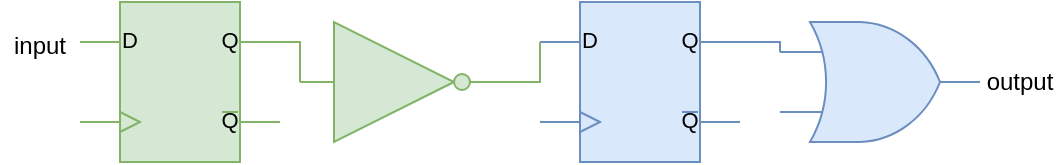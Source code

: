 <mxfile version="26.1.1">
  <diagram name="Page-1" id="3x90wIXVfekAreESvdz6">
    <mxGraphModel dx="1195" dy="698" grid="1" gridSize="10" guides="1" tooltips="1" connect="1" arrows="1" fold="1" page="1" pageScale="1" pageWidth="827" pageHeight="1169" math="0" shadow="0">
      <root>
        <mxCell id="0" />
        <mxCell id="1" parent="0" />
        <mxCell id="6wO7kHI1mZ5h2nyOUCcE-2" value="" style="verticalLabelPosition=bottom;shadow=0;dashed=0;align=center;html=1;verticalAlign=top;shape=mxgraph.electrical.logic_gates.d_type_flip-flop;fillColor=#d5e8d4;strokeColor=#82b366;" vertex="1" parent="1">
          <mxGeometry x="110" y="90" width="100" height="80" as="geometry" />
        </mxCell>
        <mxCell id="6wO7kHI1mZ5h2nyOUCcE-7" value="" style="verticalLabelPosition=bottom;shadow=0;dashed=0;align=center;html=1;verticalAlign=top;shape=mxgraph.electrical.logic_gates.logic_gate;operation=or;fillColor=#dae8fc;strokeColor=#6c8ebf;" vertex="1" parent="1">
          <mxGeometry x="460" y="100" width="100" height="60" as="geometry" />
        </mxCell>
        <mxCell id="6wO7kHI1mZ5h2nyOUCcE-9" value="" style="verticalLabelPosition=bottom;shadow=0;dashed=0;align=center;html=1;verticalAlign=top;shape=mxgraph.electrical.logic_gates.inverter_2;fillColor=#d5e8d4;strokeColor=#82b366;" vertex="1" parent="1">
          <mxGeometry x="220" y="100" width="100" height="60" as="geometry" />
        </mxCell>
        <mxCell id="6wO7kHI1mZ5h2nyOUCcE-10" style="edgeStyle=orthogonalEdgeStyle;rounded=0;orthogonalLoop=1;jettySize=auto;html=1;exitX=1;exitY=0.25;exitDx=0;exitDy=0;exitPerimeter=0;entryX=0;entryY=0.5;entryDx=0;entryDy=0;entryPerimeter=0;endArrow=none;startFill=0;fillColor=#d5e8d4;strokeColor=#82b366;" edge="1" parent="1" source="6wO7kHI1mZ5h2nyOUCcE-2" target="6wO7kHI1mZ5h2nyOUCcE-9">
          <mxGeometry relative="1" as="geometry" />
        </mxCell>
        <mxCell id="6wO7kHI1mZ5h2nyOUCcE-14" value="" style="verticalLabelPosition=bottom;shadow=0;dashed=0;align=center;html=1;verticalAlign=top;shape=mxgraph.electrical.logic_gates.d_type_flip-flop;fillColor=#dae8fc;strokeColor=#6c8ebf;" vertex="1" parent="1">
          <mxGeometry x="340" y="90" width="100" height="80" as="geometry" />
        </mxCell>
        <mxCell id="6wO7kHI1mZ5h2nyOUCcE-15" style="edgeStyle=orthogonalEdgeStyle;rounded=0;orthogonalLoop=1;jettySize=auto;html=1;exitX=1;exitY=0.5;exitDx=0;exitDy=0;exitPerimeter=0;entryX=0;entryY=0.25;entryDx=0;entryDy=0;entryPerimeter=0;endArrow=none;startFill=0;fillColor=#d5e8d4;strokeColor=#82b366;" edge="1" parent="1" source="6wO7kHI1mZ5h2nyOUCcE-9" target="6wO7kHI1mZ5h2nyOUCcE-14">
          <mxGeometry relative="1" as="geometry" />
        </mxCell>
        <mxCell id="6wO7kHI1mZ5h2nyOUCcE-16" style="edgeStyle=orthogonalEdgeStyle;rounded=0;orthogonalLoop=1;jettySize=auto;html=1;exitX=1;exitY=0.25;exitDx=0;exitDy=0;exitPerimeter=0;entryX=0;entryY=0.25;entryDx=0;entryDy=0;entryPerimeter=0;endArrow=none;startFill=0;fillColor=#dae8fc;strokeColor=#6c8ebf;" edge="1" parent="1" source="6wO7kHI1mZ5h2nyOUCcE-14" target="6wO7kHI1mZ5h2nyOUCcE-7">
          <mxGeometry relative="1" as="geometry" />
        </mxCell>
        <mxCell id="6wO7kHI1mZ5h2nyOUCcE-26" value="input" style="text;html=1;align=center;verticalAlign=middle;whiteSpace=wrap;rounded=0;" vertex="1" parent="1">
          <mxGeometry x="70" y="97" width="40" height="30" as="geometry" />
        </mxCell>
        <mxCell id="6wO7kHI1mZ5h2nyOUCcE-27" value="output" style="text;html=1;align=center;verticalAlign=middle;whiteSpace=wrap;rounded=0;" vertex="1" parent="1">
          <mxGeometry x="560" y="115" width="40" height="30" as="geometry" />
        </mxCell>
      </root>
    </mxGraphModel>
  </diagram>
</mxfile>
